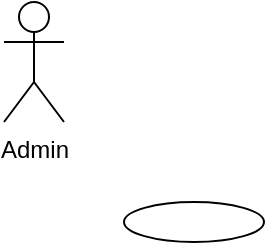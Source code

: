 <mxfile>
    <diagram id="LORh_bmP4PtKBain6MTZ" name="Seite-1">
        <mxGraphModel dx="431" dy="432" grid="1" gridSize="10" guides="1" tooltips="1" connect="1" arrows="1" fold="1" page="1" pageScale="1" pageWidth="827" pageHeight="1169" math="0" shadow="0">
            <root>
                <mxCell id="0"/>
                <mxCell id="1" parent="0"/>
                <mxCell id="2" value="Admin" style="shape=umlActor;verticalLabelPosition=bottom;verticalAlign=top;html=1;outlineConnect=0;" vertex="1" parent="1">
                    <mxGeometry x="120" y="80" width="30" height="60" as="geometry"/>
                </mxCell>
                <mxCell id="6" value="" style="ellipse;whiteSpace=wrap;html=1;" vertex="1" parent="1">
                    <mxGeometry x="180" y="180" width="70" height="20" as="geometry"/>
                </mxCell>
            </root>
        </mxGraphModel>
    </diagram>
</mxfile>
